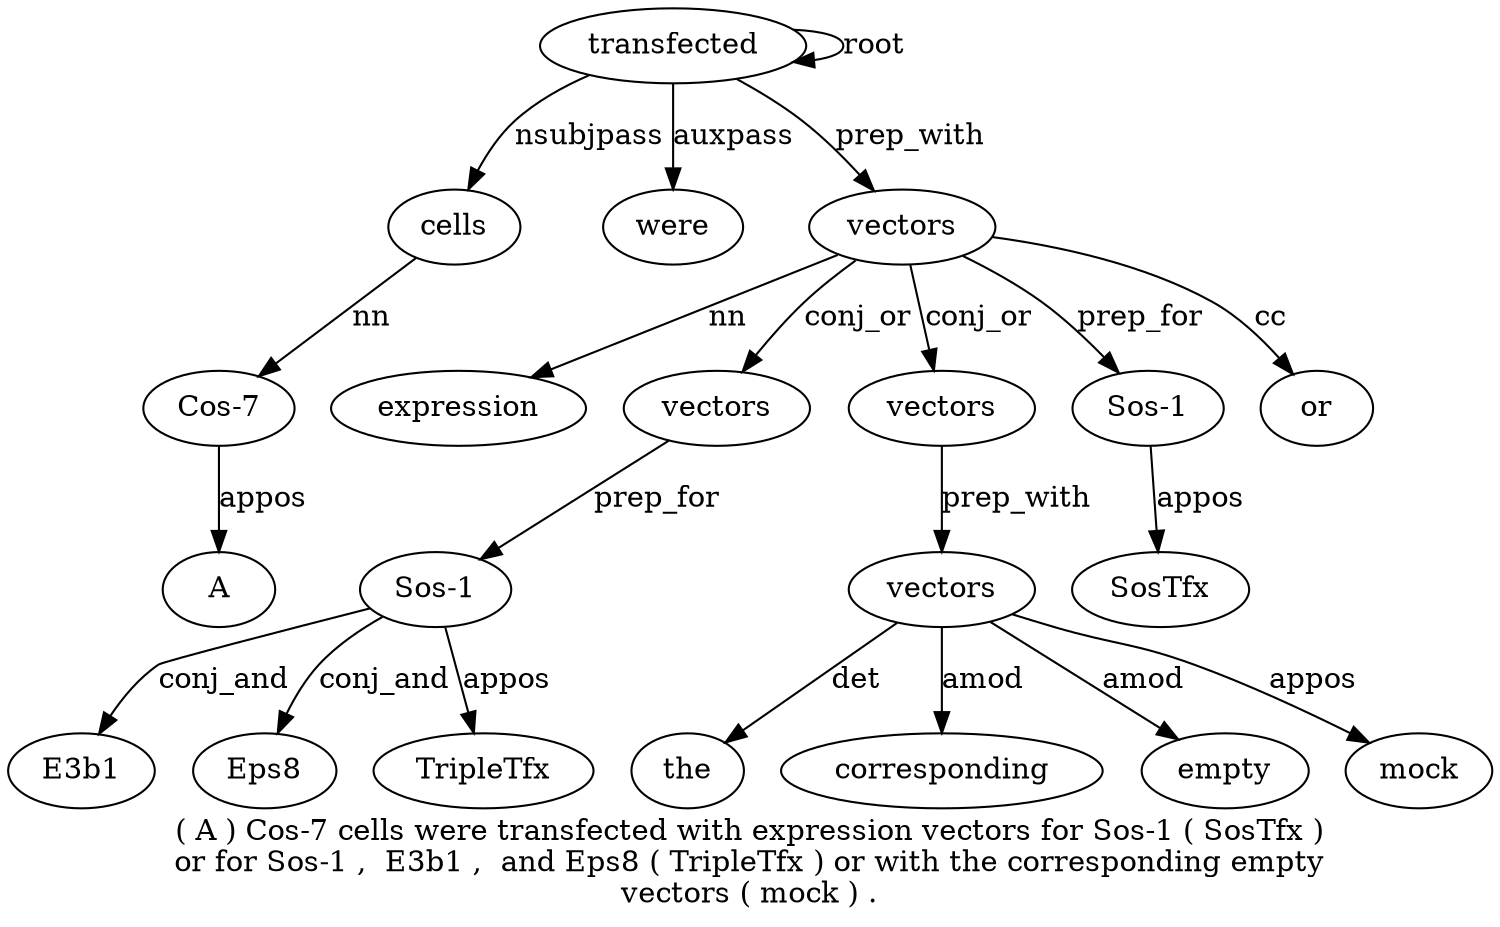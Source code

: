 digraph "( A ) Cos-7 cells were transfected with expression vectors for Sos-1 ( SosTfx ) or for Sos-1 ,  E3b1 ,  and Eps8 ( TripleTfx ) or with the corresponding empty vectors ( mock ) ." {
label="( A ) Cos-7 cells were transfected with expression vectors for Sos-1 ( SosTfx )
or for Sos-1 ,  E3b1 ,  and Eps8 ( TripleTfx ) or with the corresponding empty
vectors ( mock ) .";
"Cos-74" [style=filled, fillcolor=white, label="Cos-7"];
A2 [style=filled, fillcolor=white, label=A];
"Cos-74" -> A2  [label=appos];
cells5 [style=filled, fillcolor=white, label=cells];
cells5 -> "Cos-74"  [label=nn];
transfected7 [style=filled, fillcolor=white, label=transfected];
transfected7 -> cells5  [label=nsubjpass];
were6 [style=filled, fillcolor=white, label=were];
transfected7 -> were6  [label=auxpass];
transfected7 -> transfected7  [label=root];
vectors10 [style=filled, fillcolor=white, label=vectors];
expression9 [style=filled, fillcolor=white, label=expression];
vectors10 -> expression9  [label=nn];
transfected7 -> vectors10  [label=prep_with];
"vectors10'" [style=filled, fillcolor=white, label=vectors];
vectors10 -> "vectors10'"  [label=conj_or];
"vectors10''" [style=filled, fillcolor=white, label=vectors];
vectors10 -> "vectors10''"  [label=conj_or];
"Sos-12" [style=filled, fillcolor=white, label="Sos-1"];
vectors10 -> "Sos-12"  [label=prep_for];
SosTfx14 [style=filled, fillcolor=white, label=SosTfx];
"Sos-12" -> SosTfx14  [label=appos];
or16 [style=filled, fillcolor=white, label=or];
vectors10 -> or16  [label=cc];
"Sos-18" [style=filled, fillcolor=white, label="Sos-1"];
"vectors10'" -> "Sos-18"  [label=prep_for];
E3b120 [style=filled, fillcolor=white, label=E3b1];
"Sos-18" -> E3b120  [label=conj_and];
Eps823 [style=filled, fillcolor=white, label=Eps8];
"Sos-18" -> Eps823  [label=conj_and];
TripleTfx25 [style=filled, fillcolor=white, label=TripleTfx];
"Sos-18" -> TripleTfx25  [label=appos];
vectors32 [style=filled, fillcolor=white, label=vectors];
the29 [style=filled, fillcolor=white, label=the];
vectors32 -> the29  [label=det];
corresponding30 [style=filled, fillcolor=white, label=corresponding];
vectors32 -> corresponding30  [label=amod];
empty31 [style=filled, fillcolor=white, label=empty];
vectors32 -> empty31  [label=amod];
"vectors10''" -> vectors32  [label=prep_with];
mock34 [style=filled, fillcolor=white, label=mock];
vectors32 -> mock34  [label=appos];
}
